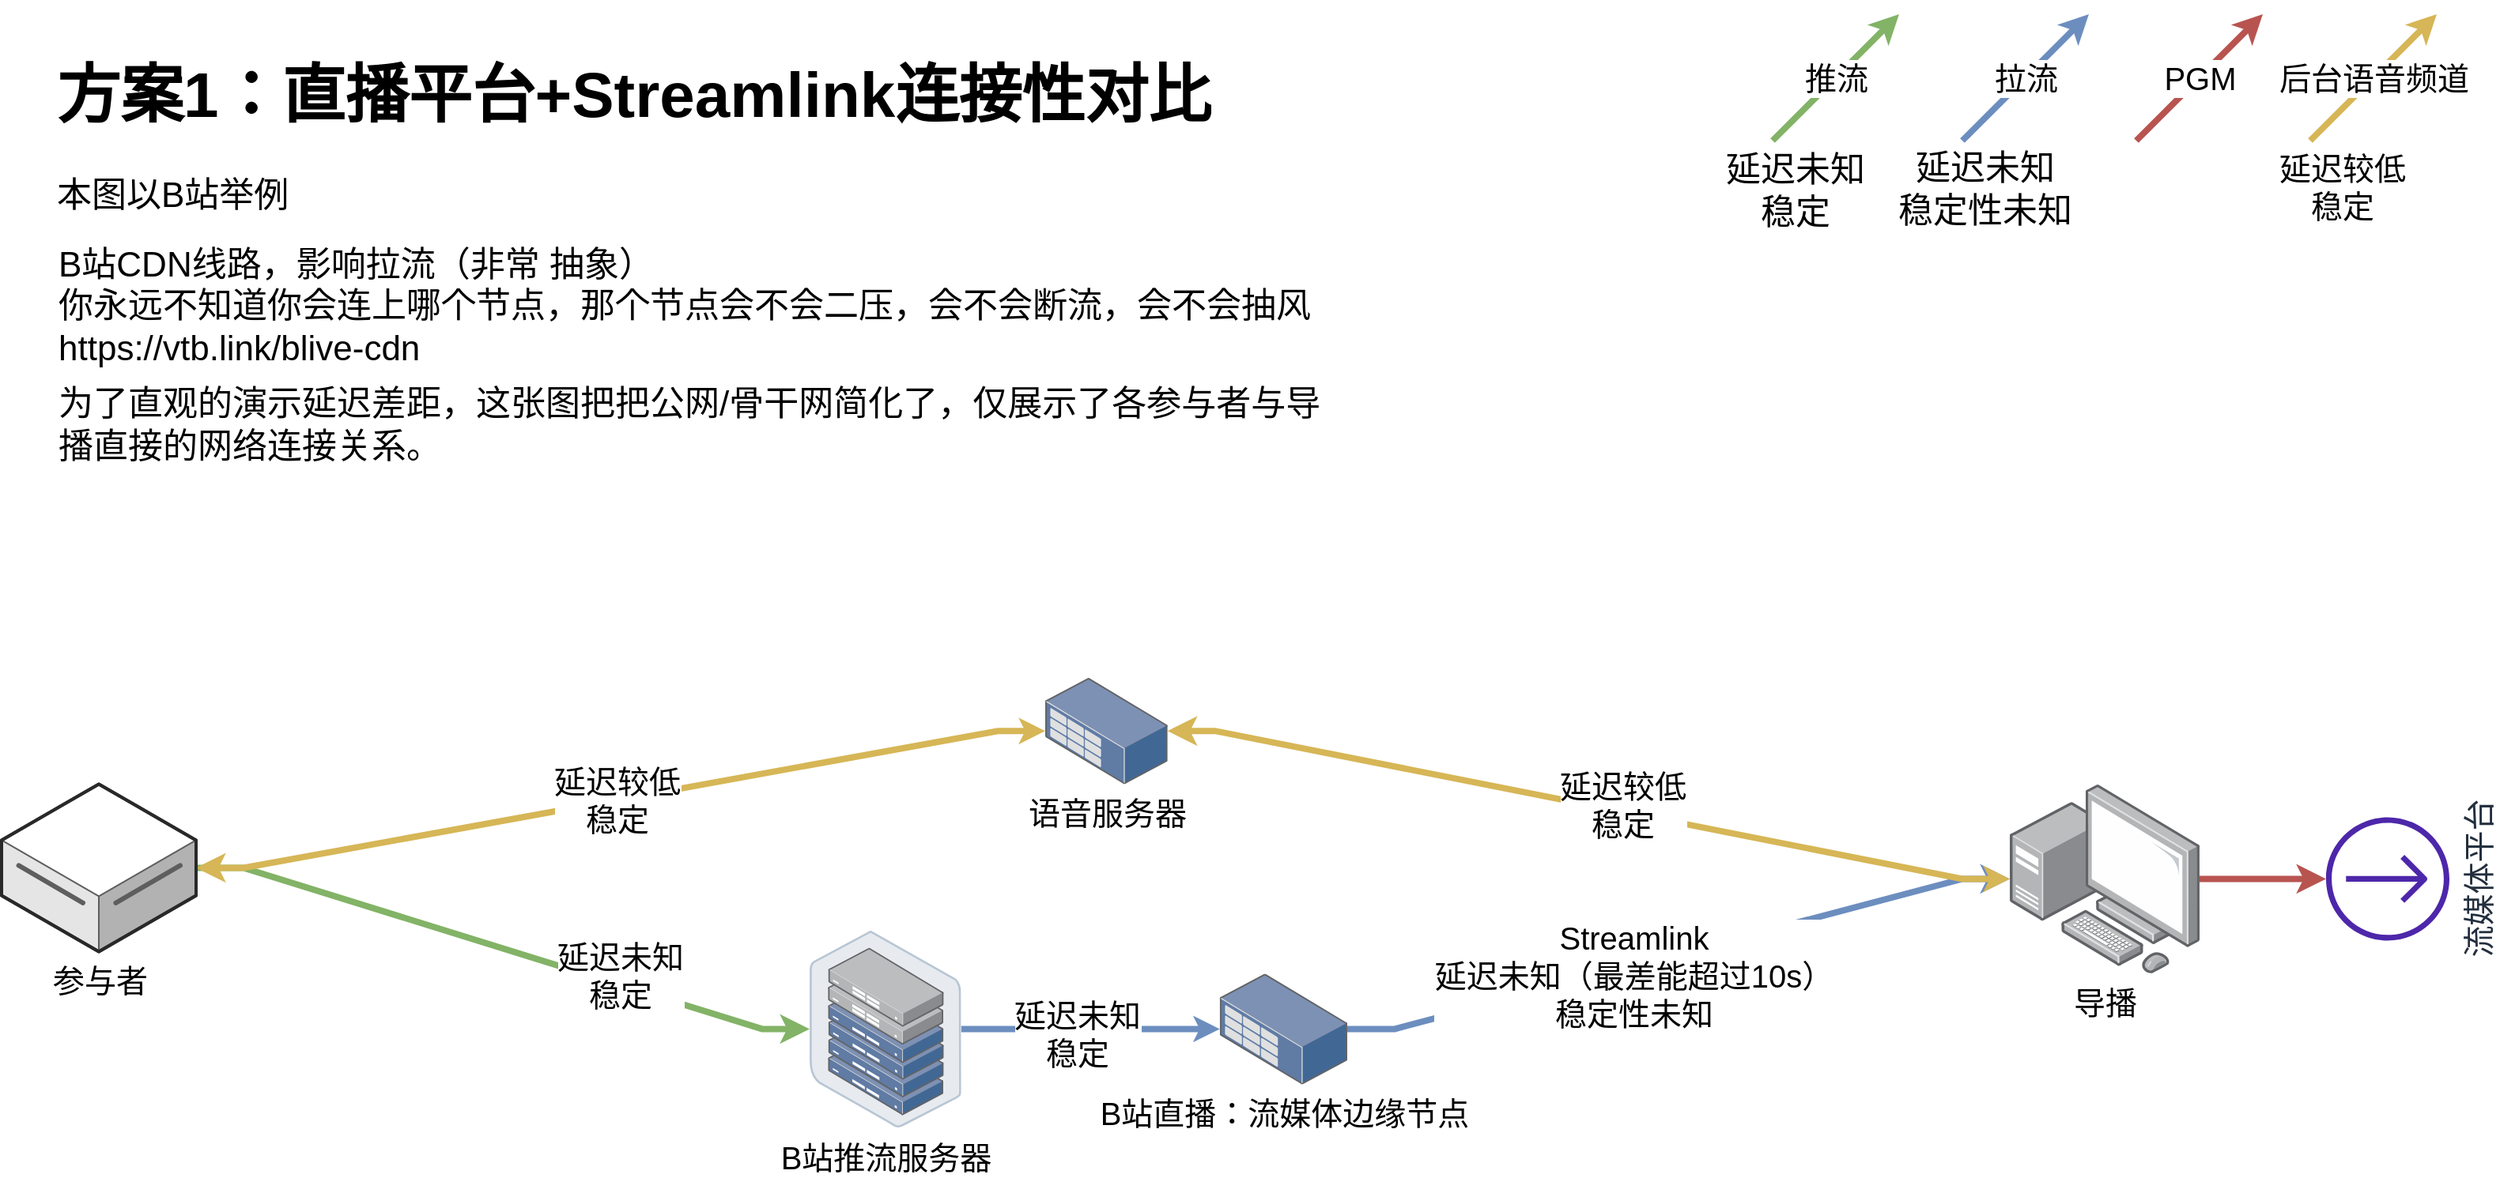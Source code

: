 <mxfile version="20.8.10" type="device"><diagram name="第 1 页" id="cJJkiQMpG9kOvq7-i3W0"><mxGraphModel dx="778" dy="466" grid="1" gridSize="10" guides="1" tooltips="1" connect="1" arrows="1" fold="1" page="1" pageScale="1" pageWidth="1600" pageHeight="900" math="0" shadow="0"><root><mxCell id="0"/><mxCell id="1" parent="0"/><mxCell id="J0pzPqPlJfvSKxVWQFhb-48" style="edgeStyle=orthogonalEdgeStyle;rounded=0;orthogonalLoop=1;jettySize=auto;html=1;strokeWidth=4;fontSize=20;fontColor=default;startArrow=none;startFill=0;endSize=6;strokeColor=#b85450;fillColor=#f8cecc;" edge="1" parent="1" source="mJpuvKpYVUzI7QAAiGK_-11" target="mJpuvKpYVUzI7QAAiGK_-78"><mxGeometry relative="1" as="geometry"/></mxCell><mxCell id="mJpuvKpYVUzI7QAAiGK_-11" value="&lt;font style=&quot;font-size: 20px;&quot;&gt;导播&lt;/font&gt;" style="points=[];aspect=fixed;html=1;align=center;shadow=0;dashed=0;image;image=img/lib/allied_telesis/computer_and_terminals/Personal_Computer_with_Server.svg;" parent="1" vertex="1"><mxGeometry x="1280" y="497.2" width="120" height="120" as="geometry"/></mxCell><mxCell id="J0pzPqPlJfvSKxVWQFhb-49" style="edgeStyle=entityRelationEdgeStyle;rounded=0;orthogonalLoop=1;jettySize=auto;html=1;strokeWidth=4;fontSize=20;fontColor=default;startArrow=none;startFill=0;endSize=6;strokeColor=#82b366;fillColor=#d5e8d4;" edge="1" parent="1" source="mJpuvKpYVUzI7QAAiGK_-24" target="J0pzPqPlJfvSKxVWQFhb-46"><mxGeometry relative="1" as="geometry"/></mxCell><mxCell id="J0pzPqPlJfvSKxVWQFhb-57" value="延迟未知&lt;br&gt;稳定" style="edgeLabel;html=1;align=center;verticalAlign=middle;resizable=0;points=[];fontSize=20;fontColor=#000000;" vertex="1" connectable="0" parent="J0pzPqPlJfvSKxVWQFhb-49"><mxGeometry x="0.419" y="1" relative="1" as="geometry"><mxPoint x="-7" y="-8" as="offset"/></mxGeometry></mxCell><mxCell id="J0pzPqPlJfvSKxVWQFhb-52" style="edgeStyle=entityRelationEdgeStyle;rounded=0;orthogonalLoop=1;jettySize=auto;html=1;strokeWidth=4;fontSize=20;fontColor=#000000;startArrow=classic;startFill=1;endSize=4;fillColor=#fff2cc;strokeColor=#d6b656;" edge="1" parent="1" source="mJpuvKpYVUzI7QAAiGK_-24" target="J0pzPqPlJfvSKxVWQFhb-23"><mxGeometry relative="1" as="geometry"/></mxCell><mxCell id="J0pzPqPlJfvSKxVWQFhb-54" value="延迟较低&lt;br&gt;稳定" style="edgeLabel;html=1;align=center;verticalAlign=middle;resizable=0;points=[];fontSize=20;fontColor=#000000;" vertex="1" connectable="0" parent="J0pzPqPlJfvSKxVWQFhb-52"><mxGeometry x="0.073" relative="1" as="geometry"><mxPoint x="-23" y="3" as="offset"/></mxGeometry></mxCell><mxCell id="mJpuvKpYVUzI7QAAiGK_-24" value="参与者" style="verticalLabelPosition=bottom;html=1;verticalAlign=top;strokeWidth=1;align=center;outlineConnect=0;dashed=0;outlineConnect=0;shape=mxgraph.aws3d.dataServer;strokeColor=#5E5E5E;aspect=fixed;fontSize=20;" parent="1" vertex="1"><mxGeometry x="10" y="497.2" width="123" height="106" as="geometry"/></mxCell><mxCell id="mJpuvKpYVUzI7QAAiGK_-40" value="" style="endArrow=classic;html=1;rounded=0;strokeWidth=4;fontSize=20;endSize=6;fillColor=#d5e8d4;strokeColor=#82b366;" parent="1" edge="1"><mxGeometry width="50" height="50" relative="1" as="geometry"><mxPoint x="1130" y="90" as="sourcePoint"/><mxPoint x="1210" y="10" as="targetPoint"/></mxGeometry></mxCell><mxCell id="mJpuvKpYVUzI7QAAiGK_-41" value="推流" style="edgeLabel;html=1;align=center;verticalAlign=middle;resizable=0;points=[];fontSize=20;" parent="mJpuvKpYVUzI7QAAiGK_-40" vertex="1" connectable="0"><mxGeometry x="0.132" y="-1" relative="1" as="geometry"><mxPoint x="-6" y="4" as="offset"/></mxGeometry></mxCell><mxCell id="mJpuvKpYVUzI7QAAiGK_-84" value="延迟未知&lt;br&gt;稳定" style="edgeLabel;html=1;align=center;verticalAlign=middle;resizable=0;points=[];fontSize=22;" parent="mJpuvKpYVUzI7QAAiGK_-40" vertex="1" connectable="0"><mxGeometry x="-0.632" y="1" relative="1" as="geometry"><mxPoint y="47" as="offset"/></mxGeometry></mxCell><mxCell id="mJpuvKpYVUzI7QAAiGK_-43" value="" style="endArrow=classic;html=1;rounded=0;strokeWidth=4;fontSize=20;endSize=6;fillColor=#dae8fc;strokeColor=#6c8ebf;" parent="1" edge="1"><mxGeometry width="50" height="50" relative="1" as="geometry"><mxPoint x="1250" y="90" as="sourcePoint"/><mxPoint x="1330" y="10" as="targetPoint"/></mxGeometry></mxCell><mxCell id="mJpuvKpYVUzI7QAAiGK_-44" value="拉流" style="edgeLabel;html=1;align=center;verticalAlign=middle;resizable=0;points=[];fontSize=20;" parent="mJpuvKpYVUzI7QAAiGK_-43" vertex="1" connectable="0"><mxGeometry x="0.132" y="-1" relative="1" as="geometry"><mxPoint x="-6" y="4" as="offset"/></mxGeometry></mxCell><mxCell id="mJpuvKpYVUzI7QAAiGK_-85" value="延迟未知&lt;br&gt;稳定性未知" style="edgeLabel;html=1;align=center;verticalAlign=middle;resizable=0;points=[];fontSize=22;" parent="mJpuvKpYVUzI7QAAiGK_-43" vertex="1" connectable="0"><mxGeometry x="-0.655" relative="1" as="geometry"><mxPoint y="45" as="offset"/></mxGeometry></mxCell><mxCell id="mJpuvKpYVUzI7QAAiGK_-78" value="流媒体平台" style="sketch=0;outlineConnect=0;fontColor=#232F3E;gradientColor=none;fillColor=#4D27AA;strokeColor=none;dashed=0;verticalLabelPosition=bottom;verticalAlign=top;align=center;html=1;fontSize=20;fontStyle=0;aspect=fixed;pointerEvents=1;shape=mxgraph.aws4.streaming_distribution;rotation=-90;" parent="1" vertex="1"><mxGeometry x="1480" y="518.2" width="78" height="78" as="geometry"/></mxCell><mxCell id="mJpuvKpYVUzI7QAAiGK_-81" value="" style="endArrow=classic;html=1;rounded=0;strokeWidth=4;fontSize=20;endSize=6;fillColor=#f8cecc;strokeColor=#b85450;" parent="1" edge="1"><mxGeometry width="50" height="50" relative="1" as="geometry"><mxPoint x="1360" y="90" as="sourcePoint"/><mxPoint x="1440" y="10" as="targetPoint"/></mxGeometry></mxCell><mxCell id="mJpuvKpYVUzI7QAAiGK_-82" value="PGM" style="edgeLabel;html=1;align=center;verticalAlign=middle;resizable=0;points=[];fontSize=20;" parent="mJpuvKpYVUzI7QAAiGK_-81" vertex="1" connectable="0"><mxGeometry x="0.132" y="-1" relative="1" as="geometry"><mxPoint x="-6" y="4" as="offset"/></mxGeometry></mxCell><mxCell id="mJpuvKpYVUzI7QAAiGK_-83" value="&lt;h1&gt;方案1：直播平台+Streamlink连接性对比&lt;/h1&gt;&lt;div&gt;&lt;span style=&quot;font-size: 22px; background-color: initial;&quot;&gt;本图以B站举例&lt;/span&gt;&lt;br&gt;&lt;/div&gt;" style="text;html=1;strokeColor=none;fillColor=none;spacing=5;spacingTop=-20;whiteSpace=wrap;overflow=hidden;rounded=0;fontSize=20;" parent="1" vertex="1"><mxGeometry x="40" y="20" width="800" height="120" as="geometry"/></mxCell><mxCell id="mJpuvKpYVUzI7QAAiGK_-87" value="B站CDN线路，影响拉流（非常 抽象）&lt;br&gt;你永远不知道你会连上哪个节点，那个节点会不会二压，会不会断流，会不会抽风&lt;br&gt;https://vtb.link/blive-cdn" style="text;strokeColor=none;fillColor=none;align=left;verticalAlign=middle;spacingLeft=4;spacingRight=4;overflow=hidden;points=[[0,0.5],[1,0.5]];portConstraint=eastwest;rotatable=0;whiteSpace=wrap;html=1;fontSize=22;labelBackgroundColor=none;fontColor=#000000;container=0;" parent="1" vertex="1"><mxGeometry x="40" y="140" width="810" height="110" as="geometry"/></mxCell><mxCell id="J0pzPqPlJfvSKxVWQFhb-8" style="edgeStyle=entityRelationEdgeStyle;rounded=0;orthogonalLoop=1;jettySize=auto;html=1;fontColor=default;fontSize=20;strokeColor=#6c8ebf;strokeWidth=4;endSize=6;fillColor=#dae8fc;" edge="1" parent="1" target="mJpuvKpYVUzI7QAAiGK_-11"><mxGeometry relative="1" as="geometry"><mxPoint x="861.0" y="652.2" as="sourcePoint"/><mxPoint x="1200" y="557" as="targetPoint"/></mxGeometry></mxCell><mxCell id="J0pzPqPlJfvSKxVWQFhb-9" value="Streamlink&lt;br&gt;延迟未知（最差能超过10s）&lt;br&gt;稳定性未知" style="edgeLabel;html=1;align=center;verticalAlign=middle;resizable=0;points=[];fontColor=#000000;fontSize=20;" vertex="1" connectable="0" parent="J0pzPqPlJfvSKxVWQFhb-8"><mxGeometry x="0.153" y="1" relative="1" as="geometry"><mxPoint x="-60" y="22" as="offset"/></mxGeometry></mxCell><mxCell id="J0pzPqPlJfvSKxVWQFhb-19" value="" style="endArrow=classic;html=1;rounded=0;strokeWidth=4;fontSize=20;endSize=6;fillColor=#fff2cc;strokeColor=#d6b656;" edge="1" parent="1"><mxGeometry width="50" height="50" relative="1" as="geometry"><mxPoint x="1470" y="90" as="sourcePoint"/><mxPoint x="1550" y="10" as="targetPoint"/></mxGeometry></mxCell><mxCell id="J0pzPqPlJfvSKxVWQFhb-20" value="后台语音频道" style="edgeLabel;html=1;align=center;verticalAlign=middle;resizable=0;points=[];fontSize=20;" vertex="1" connectable="0" parent="J0pzPqPlJfvSKxVWQFhb-19"><mxGeometry x="0.132" y="-1" relative="1" as="geometry"><mxPoint x="-6" y="4" as="offset"/></mxGeometry></mxCell><mxCell id="J0pzPqPlJfvSKxVWQFhb-22" value="延迟较低&lt;br&gt;稳定" style="edgeLabel;html=1;align=center;verticalAlign=middle;resizable=0;points=[];fontSize=20;fontColor=#000000;" vertex="1" connectable="0" parent="J0pzPqPlJfvSKxVWQFhb-19"><mxGeometry x="-0.584" y="-5" relative="1" as="geometry"><mxPoint y="42" as="offset"/></mxGeometry></mxCell><mxCell id="J0pzPqPlJfvSKxVWQFhb-53" style="edgeStyle=entityRelationEdgeStyle;rounded=0;orthogonalLoop=1;jettySize=auto;html=1;strokeWidth=4;fontSize=20;fontColor=#000000;startArrow=classic;startFill=1;endSize=4;fillColor=#fff2cc;strokeColor=#d6b656;" edge="1" parent="1" source="J0pzPqPlJfvSKxVWQFhb-23" target="mJpuvKpYVUzI7QAAiGK_-11"><mxGeometry relative="1" as="geometry"><mxPoint x="1220" y="500" as="targetPoint"/></mxGeometry></mxCell><mxCell id="J0pzPqPlJfvSKxVWQFhb-55" value="延迟较低&lt;br&gt;稳定" style="edgeLabel;html=1;align=center;verticalAlign=middle;resizable=0;points=[];fontSize=20;fontColor=#000000;" vertex="1" connectable="0" parent="J0pzPqPlJfvSKxVWQFhb-53"><mxGeometry x="-0.121" y="-2" relative="1" as="geometry"><mxPoint x="54" y="4" as="offset"/></mxGeometry></mxCell><mxCell id="J0pzPqPlJfvSKxVWQFhb-23" value="语音服务器" style="points=[];aspect=fixed;html=1;align=center;shadow=0;dashed=0;image;image=img/lib/allied_telesis/storage/Datacenter_Server_Rack_Storage_Unit_Small.svg;labelBackgroundColor=none;fontSize=20;fontColor=#000000;" vertex="1" parent="1"><mxGeometry x="670" y="430.0" width="77.4" height="67.2" as="geometry"/></mxCell><mxCell id="J0pzPqPlJfvSKxVWQFhb-45" value="为了直观的演示延迟差距，这张图把把公网/骨干网简化了，仅展示了各参与者与导播直接的网络连接关系。" style="text;strokeColor=none;fillColor=none;align=left;verticalAlign=middle;spacingLeft=4;spacingRight=4;overflow=hidden;points=[[0,0.5],[1,0.5]];portConstraint=eastwest;rotatable=0;whiteSpace=wrap;html=1;fontSize=22;labelBackgroundColor=none;fontColor=#000000;container=0;" vertex="1" parent="1"><mxGeometry x="40" y="240" width="810" height="60" as="geometry"/></mxCell><mxCell id="mJpuvKpYVUzI7QAAiGK_-55" value="B站直播：流媒体边缘节点" style="points=[];aspect=fixed;html=1;align=center;shadow=0;dashed=0;image;image=img/lib/allied_telesis/storage/Datacenter_Server_Rack_Storage_Unit_Small.svg;fontSize=20;" parent="1" vertex="1"><mxGeometry x="780.37" y="617.2" width="80.63" height="70" as="geometry"/></mxCell><mxCell id="J0pzPqPlJfvSKxVWQFhb-50" style="edgeStyle=entityRelationEdgeStyle;rounded=0;orthogonalLoop=1;jettySize=auto;html=1;strokeWidth=4;fontSize=20;fontColor=#000000;startArrow=none;startFill=0;endSize=4;fillColor=#dae8fc;strokeColor=#6c8ebf;" edge="1" parent="1" source="J0pzPqPlJfvSKxVWQFhb-46" target="mJpuvKpYVUzI7QAAiGK_-55"><mxGeometry relative="1" as="geometry"/></mxCell><mxCell id="J0pzPqPlJfvSKxVWQFhb-58" value="延迟未知&lt;br&gt;稳定" style="edgeLabel;html=1;align=center;verticalAlign=middle;resizable=0;points=[];fontSize=20;fontColor=#000000;" vertex="1" connectable="0" parent="J0pzPqPlJfvSKxVWQFhb-50"><mxGeometry x="-0.112" y="-3" relative="1" as="geometry"><mxPoint as="offset"/></mxGeometry></mxCell><mxCell id="J0pzPqPlJfvSKxVWQFhb-46" value="B站推流服务器" style="points=[];aspect=fixed;html=1;align=center;shadow=0;dashed=0;image;image=img/lib/allied_telesis/storage/Datacenter_Server_Half_Rack_ToR.svg;labelBackgroundColor=none;fontSize=20;fontColor=#000000;" vertex="1" parent="1"><mxGeometry x="521" y="589.9" width="95.9" height="124.6" as="geometry"/></mxCell></root></mxGraphModel></diagram></mxfile>
